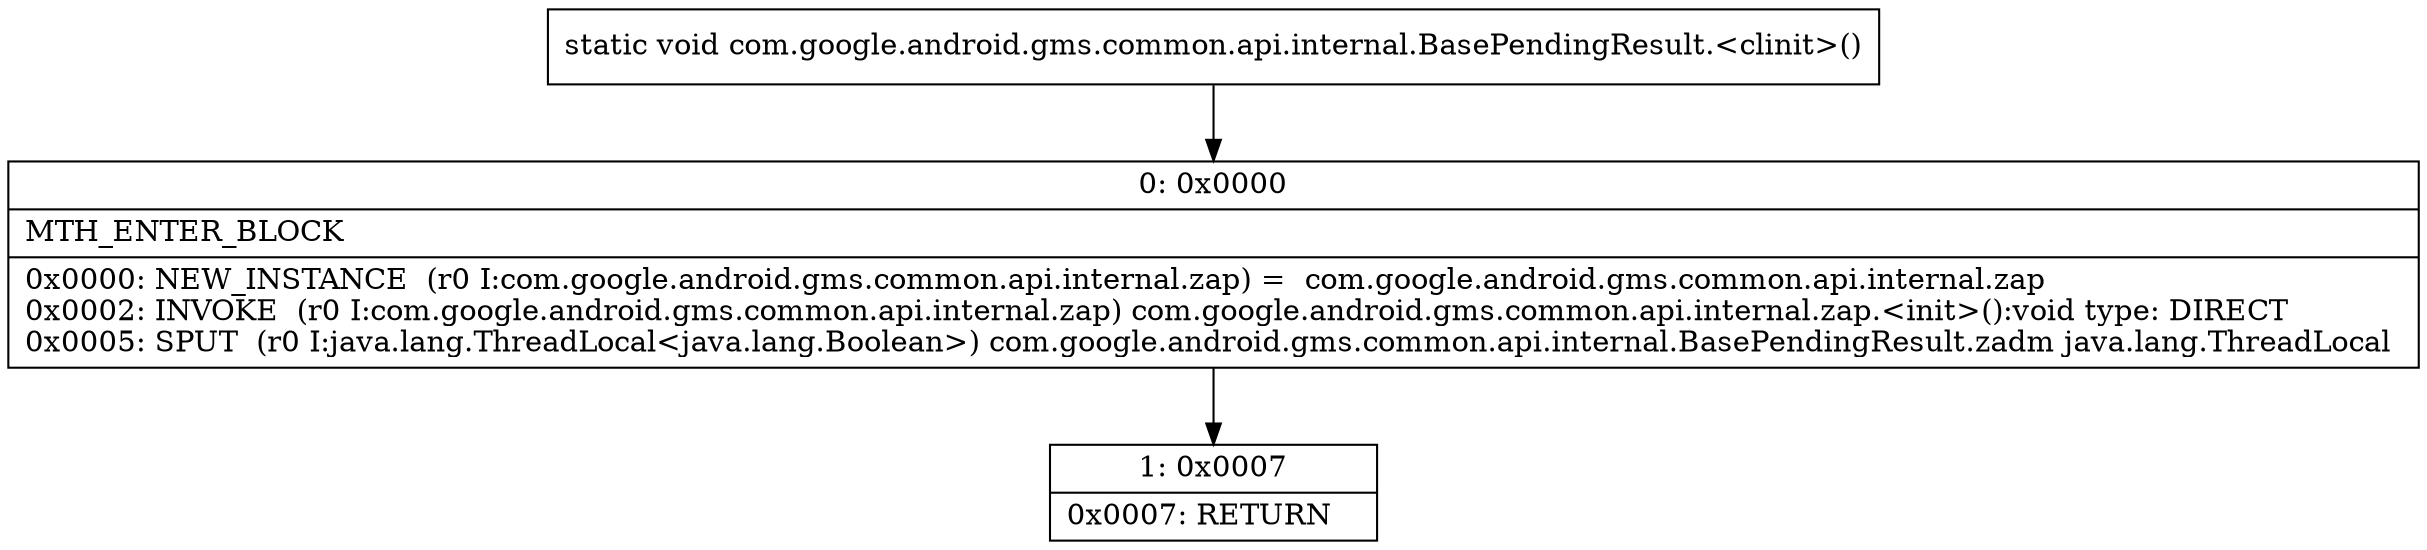 digraph "CFG forcom.google.android.gms.common.api.internal.BasePendingResult.\<clinit\>()V" {
Node_0 [shape=record,label="{0\:\ 0x0000|MTH_ENTER_BLOCK\l|0x0000: NEW_INSTANCE  (r0 I:com.google.android.gms.common.api.internal.zap) =  com.google.android.gms.common.api.internal.zap \l0x0002: INVOKE  (r0 I:com.google.android.gms.common.api.internal.zap) com.google.android.gms.common.api.internal.zap.\<init\>():void type: DIRECT \l0x0005: SPUT  (r0 I:java.lang.ThreadLocal\<java.lang.Boolean\>) com.google.android.gms.common.api.internal.BasePendingResult.zadm java.lang.ThreadLocal \l}"];
Node_1 [shape=record,label="{1\:\ 0x0007|0x0007: RETURN   \l}"];
MethodNode[shape=record,label="{static void com.google.android.gms.common.api.internal.BasePendingResult.\<clinit\>() }"];
MethodNode -> Node_0;
Node_0 -> Node_1;
}

